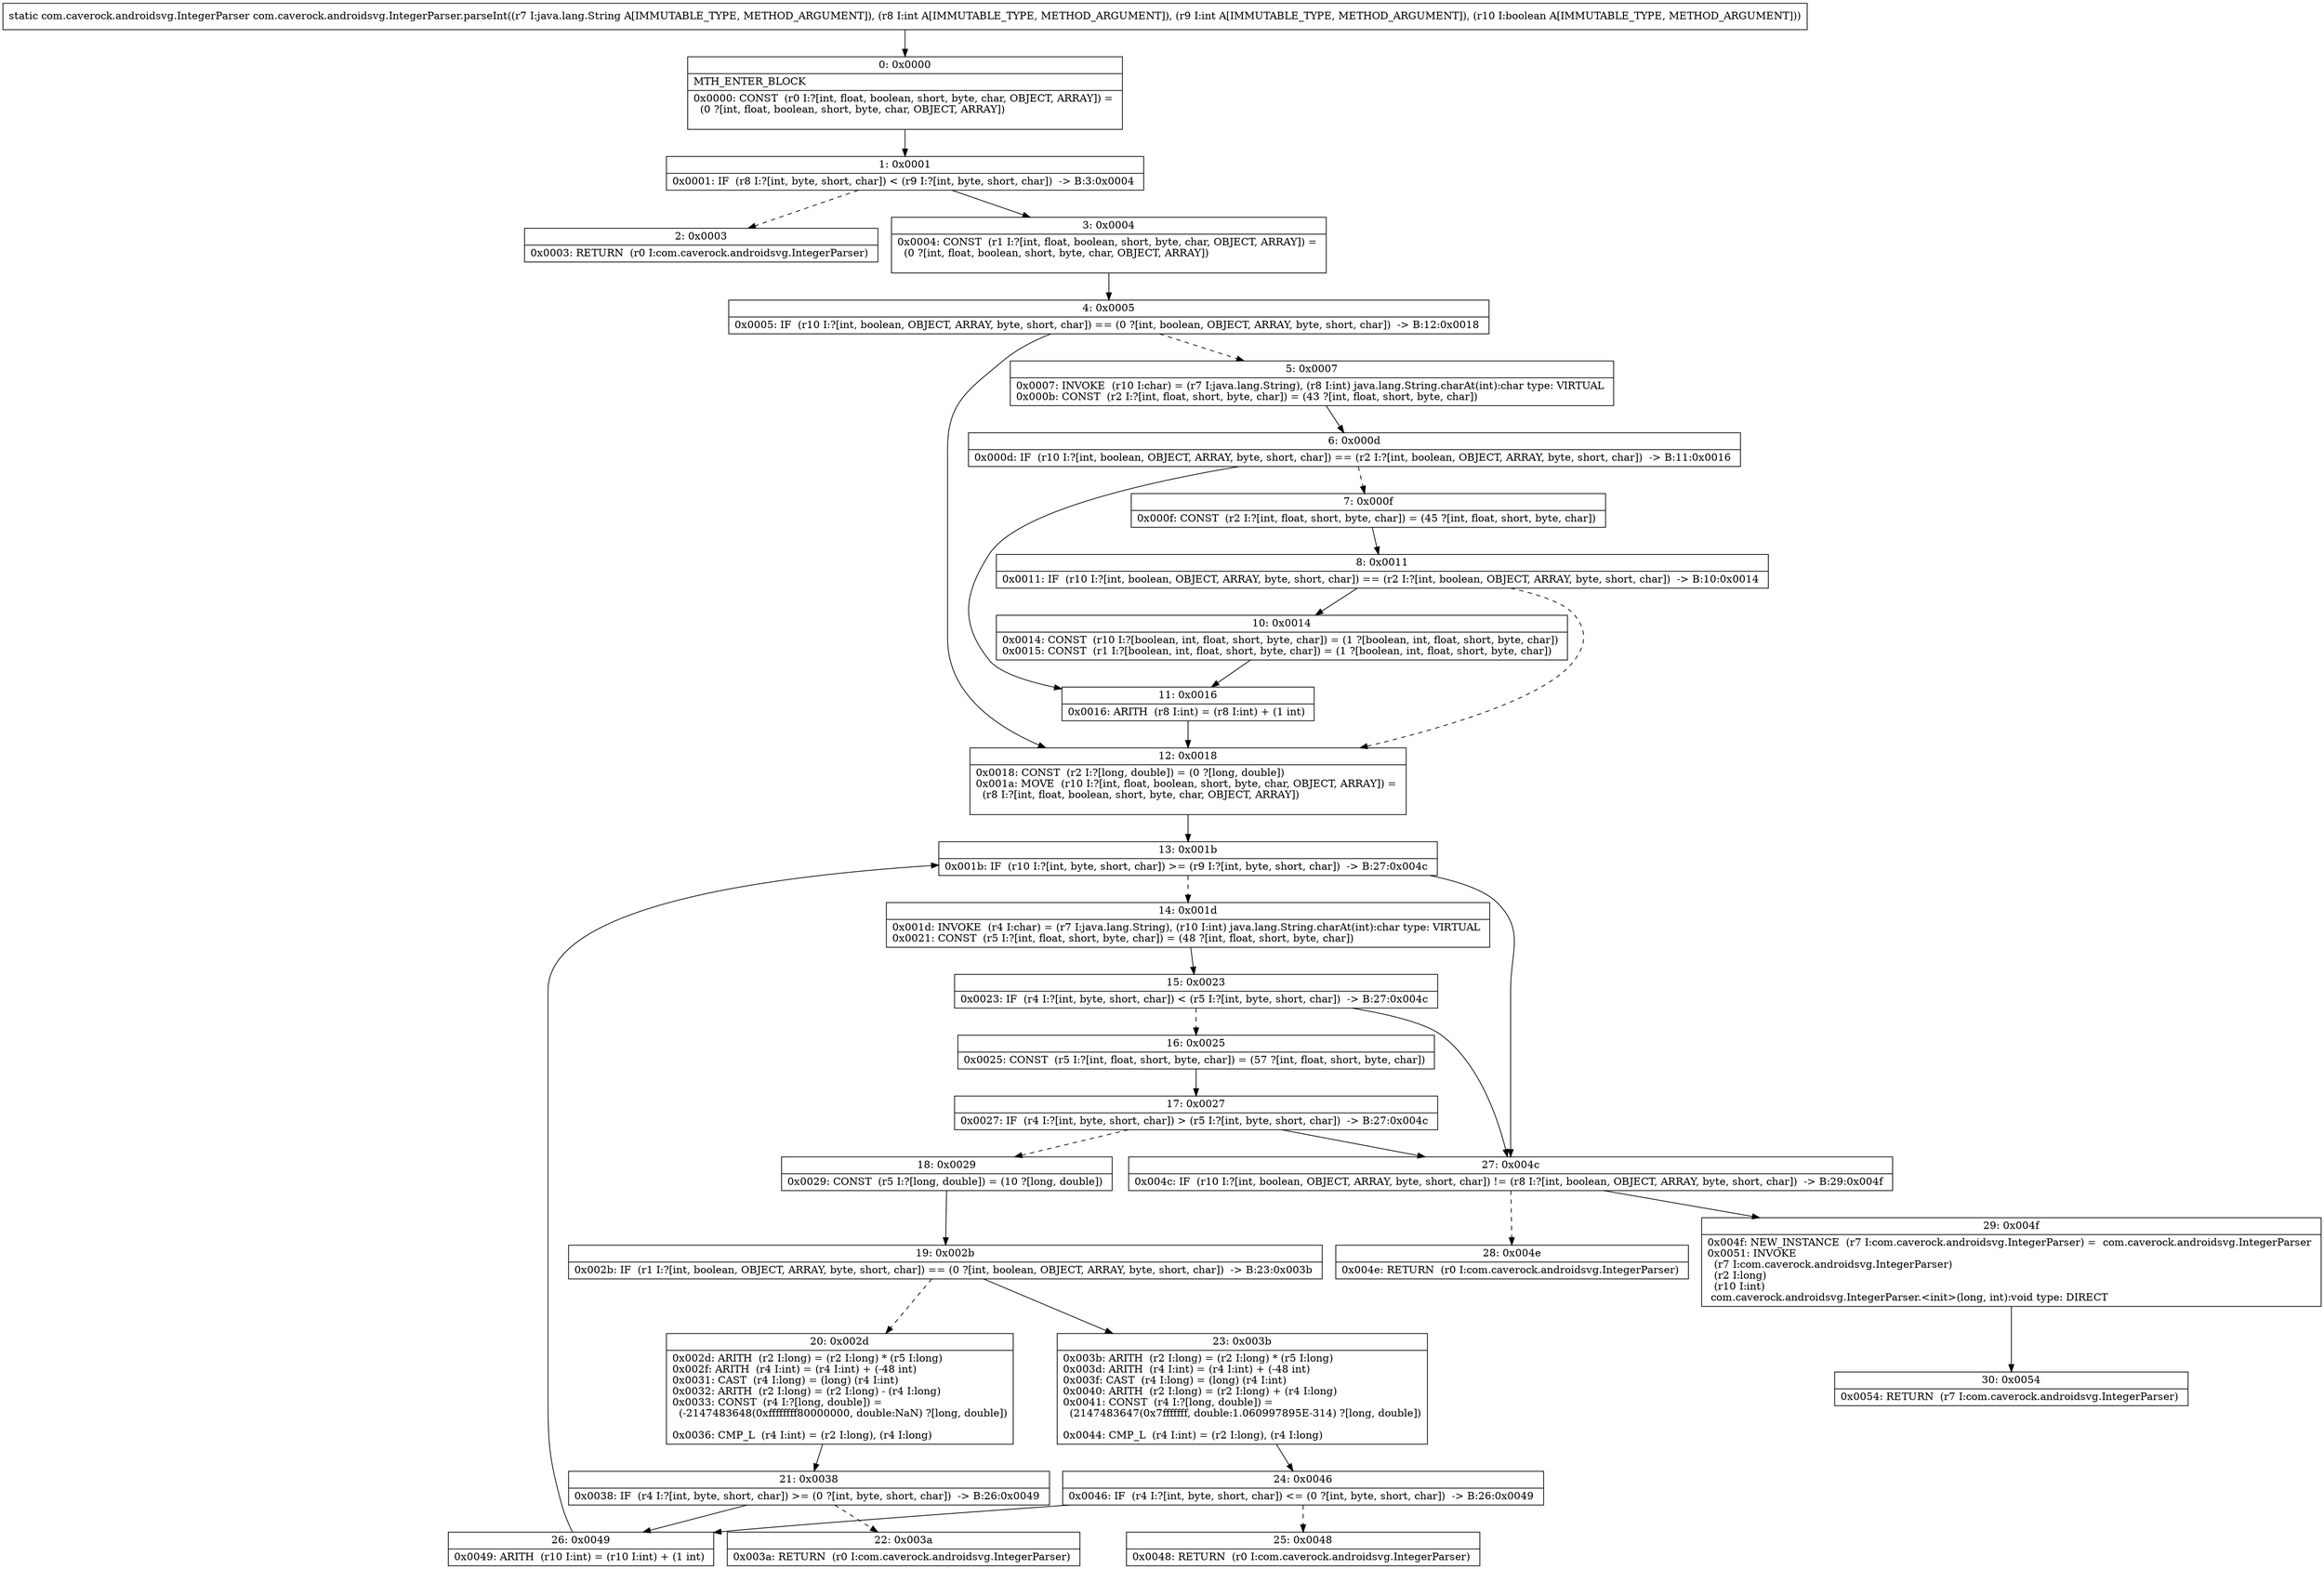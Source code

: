 digraph "CFG forcom.caverock.androidsvg.IntegerParser.parseInt(Ljava\/lang\/String;IIZ)Lcom\/caverock\/androidsvg\/IntegerParser;" {
Node_0 [shape=record,label="{0\:\ 0x0000|MTH_ENTER_BLOCK\l|0x0000: CONST  (r0 I:?[int, float, boolean, short, byte, char, OBJECT, ARRAY]) = \l  (0 ?[int, float, boolean, short, byte, char, OBJECT, ARRAY])\l \l}"];
Node_1 [shape=record,label="{1\:\ 0x0001|0x0001: IF  (r8 I:?[int, byte, short, char]) \< (r9 I:?[int, byte, short, char])  \-\> B:3:0x0004 \l}"];
Node_2 [shape=record,label="{2\:\ 0x0003|0x0003: RETURN  (r0 I:com.caverock.androidsvg.IntegerParser) \l}"];
Node_3 [shape=record,label="{3\:\ 0x0004|0x0004: CONST  (r1 I:?[int, float, boolean, short, byte, char, OBJECT, ARRAY]) = \l  (0 ?[int, float, boolean, short, byte, char, OBJECT, ARRAY])\l \l}"];
Node_4 [shape=record,label="{4\:\ 0x0005|0x0005: IF  (r10 I:?[int, boolean, OBJECT, ARRAY, byte, short, char]) == (0 ?[int, boolean, OBJECT, ARRAY, byte, short, char])  \-\> B:12:0x0018 \l}"];
Node_5 [shape=record,label="{5\:\ 0x0007|0x0007: INVOKE  (r10 I:char) = (r7 I:java.lang.String), (r8 I:int) java.lang.String.charAt(int):char type: VIRTUAL \l0x000b: CONST  (r2 I:?[int, float, short, byte, char]) = (43 ?[int, float, short, byte, char]) \l}"];
Node_6 [shape=record,label="{6\:\ 0x000d|0x000d: IF  (r10 I:?[int, boolean, OBJECT, ARRAY, byte, short, char]) == (r2 I:?[int, boolean, OBJECT, ARRAY, byte, short, char])  \-\> B:11:0x0016 \l}"];
Node_7 [shape=record,label="{7\:\ 0x000f|0x000f: CONST  (r2 I:?[int, float, short, byte, char]) = (45 ?[int, float, short, byte, char]) \l}"];
Node_8 [shape=record,label="{8\:\ 0x0011|0x0011: IF  (r10 I:?[int, boolean, OBJECT, ARRAY, byte, short, char]) == (r2 I:?[int, boolean, OBJECT, ARRAY, byte, short, char])  \-\> B:10:0x0014 \l}"];
Node_10 [shape=record,label="{10\:\ 0x0014|0x0014: CONST  (r10 I:?[boolean, int, float, short, byte, char]) = (1 ?[boolean, int, float, short, byte, char]) \l0x0015: CONST  (r1 I:?[boolean, int, float, short, byte, char]) = (1 ?[boolean, int, float, short, byte, char]) \l}"];
Node_11 [shape=record,label="{11\:\ 0x0016|0x0016: ARITH  (r8 I:int) = (r8 I:int) + (1 int) \l}"];
Node_12 [shape=record,label="{12\:\ 0x0018|0x0018: CONST  (r2 I:?[long, double]) = (0 ?[long, double]) \l0x001a: MOVE  (r10 I:?[int, float, boolean, short, byte, char, OBJECT, ARRAY]) = \l  (r8 I:?[int, float, boolean, short, byte, char, OBJECT, ARRAY])\l \l}"];
Node_13 [shape=record,label="{13\:\ 0x001b|0x001b: IF  (r10 I:?[int, byte, short, char]) \>= (r9 I:?[int, byte, short, char])  \-\> B:27:0x004c \l}"];
Node_14 [shape=record,label="{14\:\ 0x001d|0x001d: INVOKE  (r4 I:char) = (r7 I:java.lang.String), (r10 I:int) java.lang.String.charAt(int):char type: VIRTUAL \l0x0021: CONST  (r5 I:?[int, float, short, byte, char]) = (48 ?[int, float, short, byte, char]) \l}"];
Node_15 [shape=record,label="{15\:\ 0x0023|0x0023: IF  (r4 I:?[int, byte, short, char]) \< (r5 I:?[int, byte, short, char])  \-\> B:27:0x004c \l}"];
Node_16 [shape=record,label="{16\:\ 0x0025|0x0025: CONST  (r5 I:?[int, float, short, byte, char]) = (57 ?[int, float, short, byte, char]) \l}"];
Node_17 [shape=record,label="{17\:\ 0x0027|0x0027: IF  (r4 I:?[int, byte, short, char]) \> (r5 I:?[int, byte, short, char])  \-\> B:27:0x004c \l}"];
Node_18 [shape=record,label="{18\:\ 0x0029|0x0029: CONST  (r5 I:?[long, double]) = (10 ?[long, double]) \l}"];
Node_19 [shape=record,label="{19\:\ 0x002b|0x002b: IF  (r1 I:?[int, boolean, OBJECT, ARRAY, byte, short, char]) == (0 ?[int, boolean, OBJECT, ARRAY, byte, short, char])  \-\> B:23:0x003b \l}"];
Node_20 [shape=record,label="{20\:\ 0x002d|0x002d: ARITH  (r2 I:long) = (r2 I:long) * (r5 I:long) \l0x002f: ARITH  (r4 I:int) = (r4 I:int) + (\-48 int) \l0x0031: CAST  (r4 I:long) = (long) (r4 I:int) \l0x0032: ARITH  (r2 I:long) = (r2 I:long) \- (r4 I:long) \l0x0033: CONST  (r4 I:?[long, double]) = \l  (\-2147483648(0xffffffff80000000, double:NaN) ?[long, double])\l \l0x0036: CMP_L  (r4 I:int) = (r2 I:long), (r4 I:long) \l}"];
Node_21 [shape=record,label="{21\:\ 0x0038|0x0038: IF  (r4 I:?[int, byte, short, char]) \>= (0 ?[int, byte, short, char])  \-\> B:26:0x0049 \l}"];
Node_22 [shape=record,label="{22\:\ 0x003a|0x003a: RETURN  (r0 I:com.caverock.androidsvg.IntegerParser) \l}"];
Node_23 [shape=record,label="{23\:\ 0x003b|0x003b: ARITH  (r2 I:long) = (r2 I:long) * (r5 I:long) \l0x003d: ARITH  (r4 I:int) = (r4 I:int) + (\-48 int) \l0x003f: CAST  (r4 I:long) = (long) (r4 I:int) \l0x0040: ARITH  (r2 I:long) = (r2 I:long) + (r4 I:long) \l0x0041: CONST  (r4 I:?[long, double]) = \l  (2147483647(0x7fffffff, double:1.060997895E\-314) ?[long, double])\l \l0x0044: CMP_L  (r4 I:int) = (r2 I:long), (r4 I:long) \l}"];
Node_24 [shape=record,label="{24\:\ 0x0046|0x0046: IF  (r4 I:?[int, byte, short, char]) \<= (0 ?[int, byte, short, char])  \-\> B:26:0x0049 \l}"];
Node_25 [shape=record,label="{25\:\ 0x0048|0x0048: RETURN  (r0 I:com.caverock.androidsvg.IntegerParser) \l}"];
Node_26 [shape=record,label="{26\:\ 0x0049|0x0049: ARITH  (r10 I:int) = (r10 I:int) + (1 int) \l}"];
Node_27 [shape=record,label="{27\:\ 0x004c|0x004c: IF  (r10 I:?[int, boolean, OBJECT, ARRAY, byte, short, char]) != (r8 I:?[int, boolean, OBJECT, ARRAY, byte, short, char])  \-\> B:29:0x004f \l}"];
Node_28 [shape=record,label="{28\:\ 0x004e|0x004e: RETURN  (r0 I:com.caverock.androidsvg.IntegerParser) \l}"];
Node_29 [shape=record,label="{29\:\ 0x004f|0x004f: NEW_INSTANCE  (r7 I:com.caverock.androidsvg.IntegerParser) =  com.caverock.androidsvg.IntegerParser \l0x0051: INVOKE  \l  (r7 I:com.caverock.androidsvg.IntegerParser)\l  (r2 I:long)\l  (r10 I:int)\l com.caverock.androidsvg.IntegerParser.\<init\>(long, int):void type: DIRECT \l}"];
Node_30 [shape=record,label="{30\:\ 0x0054|0x0054: RETURN  (r7 I:com.caverock.androidsvg.IntegerParser) \l}"];
MethodNode[shape=record,label="{static com.caverock.androidsvg.IntegerParser com.caverock.androidsvg.IntegerParser.parseInt((r7 I:java.lang.String A[IMMUTABLE_TYPE, METHOD_ARGUMENT]), (r8 I:int A[IMMUTABLE_TYPE, METHOD_ARGUMENT]), (r9 I:int A[IMMUTABLE_TYPE, METHOD_ARGUMENT]), (r10 I:boolean A[IMMUTABLE_TYPE, METHOD_ARGUMENT])) }"];
MethodNode -> Node_0;
Node_0 -> Node_1;
Node_1 -> Node_2[style=dashed];
Node_1 -> Node_3;
Node_3 -> Node_4;
Node_4 -> Node_5[style=dashed];
Node_4 -> Node_12;
Node_5 -> Node_6;
Node_6 -> Node_7[style=dashed];
Node_6 -> Node_11;
Node_7 -> Node_8;
Node_8 -> Node_10;
Node_8 -> Node_12[style=dashed];
Node_10 -> Node_11;
Node_11 -> Node_12;
Node_12 -> Node_13;
Node_13 -> Node_14[style=dashed];
Node_13 -> Node_27;
Node_14 -> Node_15;
Node_15 -> Node_16[style=dashed];
Node_15 -> Node_27;
Node_16 -> Node_17;
Node_17 -> Node_18[style=dashed];
Node_17 -> Node_27;
Node_18 -> Node_19;
Node_19 -> Node_20[style=dashed];
Node_19 -> Node_23;
Node_20 -> Node_21;
Node_21 -> Node_22[style=dashed];
Node_21 -> Node_26;
Node_23 -> Node_24;
Node_24 -> Node_25[style=dashed];
Node_24 -> Node_26;
Node_26 -> Node_13;
Node_27 -> Node_28[style=dashed];
Node_27 -> Node_29;
Node_29 -> Node_30;
}


